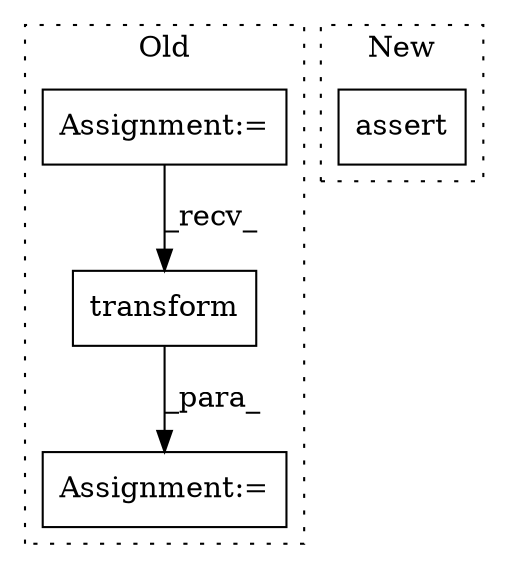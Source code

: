digraph G {
subgraph cluster0 {
1 [label="transform" a="32" s="1156,1169" l="10,1" shape="box"];
3 [label="Assignment:=" a="7" s="1151" l="1" shape="box"];
4 [label="Assignment:=" a="7" s="1089" l="1" shape="box"];
label = "Old";
style="dotted";
}
subgraph cluster1 {
2 [label="assert" a="32" s="4679,4748" l="11,1" shape="box"];
label = "New";
style="dotted";
}
1 -> 3 [label="_para_"];
4 -> 1 [label="_recv_"];
}